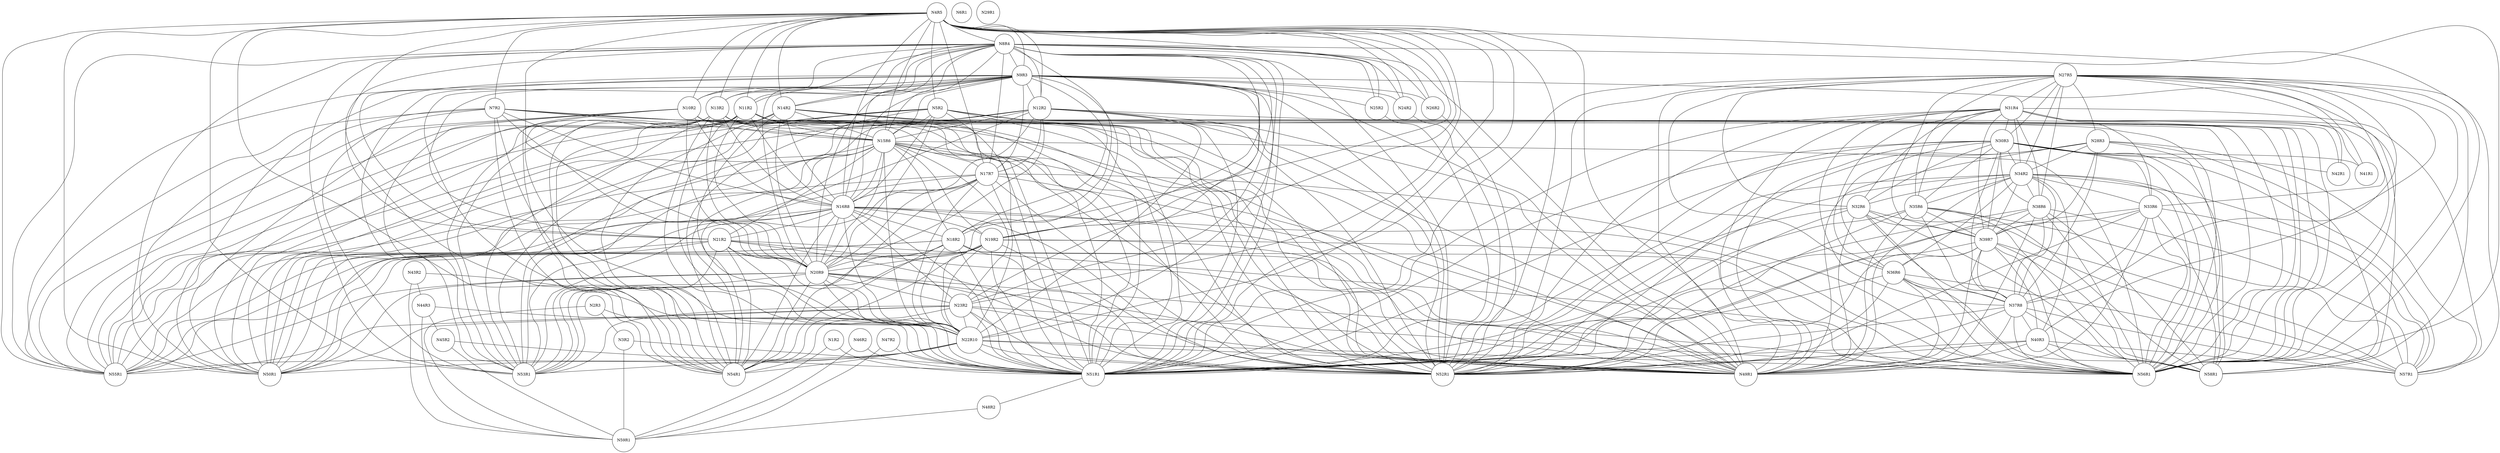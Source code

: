 graph ig {
    node [shape = circle];
    N1R2;
    N2R3;
    N3R2;
    N4R5;
    N5R2;
    N6R1;
    N7R2;
    N8R4;
    N9R3;
    N10R2;
    N11R2;
    N12R2;
    N13R2;
    N14R2;
    N15R6;
    N17R7;
    N16R8;
    N19R2;
    N18R2;
    N21R2;
    N20R9;
    N23R2;
    N22R10;
    N25R2;
    N24R2;
    N27R5;
    N26R2;
    N29R1;
    N28R3;
    N31R4;
    N30R3;
    N34R2;
    N35R6;
    N32R6;
    N33R6;
    N38R6;
    N39R7;
    N36R6;
    N37R8;
    N42R1;
    N43R2;
    N40R3;
    N41R1;
    N46R2;
    N47R2;
    N44R3;
    N45R2;
    N51R1;
    N50R1;
    N49R1;
    N48R2;
    N55R1;
    N54R1;
    N53R1;
    N52R1;
    N59R1;
    N58R1;
    N57R1;
    N56R1;
    N1R2 -- N51R1;
    N1R2 -- N59R1;
    N2R3 -- N3R2;
    N2R3 -- N51R1;
    N2R3 -- N59R1;
    N3R2 -- N51R1;
    N3R2 -- N59R1;
    N4R5 -- N11R2;
    N4R5 -- N9R3;
    N4R5 -- N8R4;
    N4R5 -- N54R1;
    N4R5 -- N53R1;
    N4R5 -- N52R1;
    N4R5 -- N56R1;
    N4R5 -- N10R2;
    N4R5 -- N55R1;
    N4R5 -- N49R1;
    N4R5 -- N7R2;
    N4R5 -- N5R2;
    N4R5 -- N50R1;
    N4R5 -- N51R1;
    N4R5 -- N12R2;
    N4R5 -- N13R2;
    N4R5 -- N14R2;
    N4R5 -- N15R6;
    N4R5 -- N17R7;
    N4R5 -- N16R8;
    N4R5 -- N19R2;
    N4R5 -- N18R2;
    N4R5 -- N21R2;
    N4R5 -- N20R9;
    N4R5 -- N23R2;
    N4R5 -- N22R10;
    N4R5 -- N26R2;
    N4R5 -- N24R2;
    N4R5 -- N25R2;
    N5R2 -- N49R1;
    N5R2 -- N54R1;
    N5R2 -- N53R1;
    N5R2 -- N55R1;
    N5R2 -- N52R1;
    N5R2 -- N56R1;
    N5R2 -- N50R1;
    N5R2 -- N51R1;
    N5R2 -- N15R6;
    N5R2 -- N16R8;
    N5R2 -- N20R9;
    N5R2 -- N22R10;
    N7R2 -- N49R1;
    N7R2 -- N54R1;
    N7R2 -- N53R1;
    N7R2 -- N55R1;
    N7R2 -- N52R1;
    N7R2 -- N56R1;
    N7R2 -- N50R1;
    N7R2 -- N51R1;
    N7R2 -- N15R6;
    N7R2 -- N16R8;
    N7R2 -- N20R9;
    N7R2 -- N22R10;
    N8R4 -- N11R2;
    N8R4 -- N9R3;
    N8R4 -- N54R1;
    N8R4 -- N53R1;
    N8R4 -- N52R1;
    N8R4 -- N56R1;
    N8R4 -- N10R2;
    N8R4 -- N55R1;
    N8R4 -- N49R1;
    N8R4 -- N50R1;
    N8R4 -- N51R1;
    N8R4 -- N12R2;
    N8R4 -- N13R2;
    N8R4 -- N14R2;
    N8R4 -- N15R6;
    N8R4 -- N17R7;
    N8R4 -- N16R8;
    N8R4 -- N19R2;
    N8R4 -- N18R2;
    N8R4 -- N21R2;
    N8R4 -- N20R9;
    N8R4 -- N23R2;
    N8R4 -- N22R10;
    N8R4 -- N26R2;
    N8R4 -- N24R2;
    N8R4 -- N25R2;
    N9R3 -- N11R2;
    N9R3 -- N54R1;
    N9R3 -- N53R1;
    N9R3 -- N52R1;
    N9R3 -- N56R1;
    N9R3 -- N10R2;
    N9R3 -- N55R1;
    N9R3 -- N49R1;
    N9R3 -- N50R1;
    N9R3 -- N51R1;
    N9R3 -- N12R2;
    N9R3 -- N13R2;
    N9R3 -- N14R2;
    N9R3 -- N15R6;
    N9R3 -- N17R7;
    N9R3 -- N16R8;
    N9R3 -- N19R2;
    N9R3 -- N18R2;
    N9R3 -- N21R2;
    N9R3 -- N20R9;
    N9R3 -- N23R2;
    N9R3 -- N22R10;
    N9R3 -- N26R2;
    N9R3 -- N24R2;
    N9R3 -- N25R2;
    N10R2 -- N54R1;
    N10R2 -- N53R1;
    N10R2 -- N52R1;
    N10R2 -- N56R1;
    N10R2 -- N55R1;
    N10R2 -- N49R1;
    N10R2 -- N50R1;
    N10R2 -- N51R1;
    N10R2 -- N15R6;
    N10R2 -- N16R8;
    N10R2 -- N20R9;
    N10R2 -- N22R10;
    N11R2 -- N54R1;
    N11R2 -- N53R1;
    N11R2 -- N52R1;
    N11R2 -- N56R1;
    N11R2 -- N55R1;
    N11R2 -- N49R1;
    N11R2 -- N50R1;
    N11R2 -- N51R1;
    N11R2 -- N15R6;
    N11R2 -- N16R8;
    N11R2 -- N20R9;
    N11R2 -- N22R10;
    N12R2 -- N51R1;
    N12R2 -- N49R1;
    N12R2 -- N50R1;
    N12R2 -- N54R1;
    N12R2 -- N53R1;
    N12R2 -- N55R1;
    N12R2 -- N52R1;
    N12R2 -- N56R1;
    N12R2 -- N15R6;
    N12R2 -- N17R7;
    N12R2 -- N16R8;
    N12R2 -- N20R9;
    N12R2 -- N22R10;
    N13R2 -- N51R1;
    N13R2 -- N49R1;
    N13R2 -- N53R1;
    N13R2 -- N52R1;
    N13R2 -- N50R1;
    N13R2 -- N54R1;
    N13R2 -- N55R1;
    N13R2 -- N56R1;
    N13R2 -- N15R6;
    N13R2 -- N16R8;
    N13R2 -- N20R9;
    N13R2 -- N22R10;
    N14R2 -- N51R1;
    N14R2 -- N49R1;
    N14R2 -- N52R1;
    N14R2 -- N50R1;
    N14R2 -- N54R1;
    N14R2 -- N53R1;
    N14R2 -- N55R1;
    N14R2 -- N56R1;
    N14R2 -- N15R6;
    N14R2 -- N16R8;
    N14R2 -- N20R9;
    N14R2 -- N22R10;
    N15R6 -- N49R1;
    N15R6 -- N51R1;
    N15R6 -- N52R1;
    N15R6 -- N50R1;
    N15R6 -- N54R1;
    N15R6 -- N53R1;
    N15R6 -- N55R1;
    N15R6 -- N56R1;
    N15R6 -- N17R7;
    N15R6 -- N16R8;
    N15R6 -- N19R2;
    N15R6 -- N18R2;
    N15R6 -- N21R2;
    N15R6 -- N20R9;
    N15R6 -- N23R2;
    N15R6 -- N22R10;
    N17R7 -- N51R1;
    N17R7 -- N49R1;
    N17R7 -- N50R1;
    N17R7 -- N52R1;
    N17R7 -- N54R1;
    N17R7 -- N53R1;
    N17R7 -- N55R1;
    N17R7 -- N56R1;
    N17R7 -- N16R8;
    N17R7 -- N20R9;
    N17R7 -- N22R10;
    N16R8 -- N51R1;
    N16R8 -- N49R1;
    N16R8 -- N50R1;
    N16R8 -- N52R1;
    N16R8 -- N54R1;
    N16R8 -- N53R1;
    N16R8 -- N55R1;
    N16R8 -- N56R1;
    N16R8 -- N19R2;
    N16R8 -- N18R2;
    N16R8 -- N21R2;
    N16R8 -- N20R9;
    N16R8 -- N23R2;
    N16R8 -- N22R10;
    N19R2 -- N51R1;
    N19R2 -- N49R1;
    N19R2 -- N50R1;
    N19R2 -- N54R1;
    N19R2 -- N53R1;
    N19R2 -- N55R1;
    N19R2 -- N52R1;
    N19R2 -- N56R1;
    N19R2 -- N20R9;
    N19R2 -- N22R10;
    N18R2 -- N51R1;
    N18R2 -- N49R1;
    N18R2 -- N50R1;
    N18R2 -- N54R1;
    N18R2 -- N53R1;
    N18R2 -- N55R1;
    N18R2 -- N52R1;
    N18R2 -- N56R1;
    N18R2 -- N20R9;
    N18R2 -- N22R10;
    N21R2 -- N51R1;
    N21R2 -- N49R1;
    N21R2 -- N54R1;
    N21R2 -- N53R1;
    N21R2 -- N55R1;
    N21R2 -- N52R1;
    N21R2 -- N56R1;
    N21R2 -- N50R1;
    N21R2 -- N20R9;
    N21R2 -- N22R10;
    N20R9 -- N49R1;
    N20R9 -- N51R1;
    N20R9 -- N54R1;
    N20R9 -- N53R1;
    N20R9 -- N55R1;
    N20R9 -- N52R1;
    N20R9 -- N56R1;
    N20R9 -- N50R1;
    N20R9 -- N23R2;
    N20R9 -- N22R10;
    N23R2 -- N51R1;
    N23R2 -- N49R1;
    N23R2 -- N54R1;
    N23R2 -- N53R1;
    N23R2 -- N55R1;
    N23R2 -- N52R1;
    N23R2 -- N56R1;
    N23R2 -- N50R1;
    N23R2 -- N22R10;
    N22R10 -- N50R1;
    N22R10 -- N51R1;
    N22R10 -- N49R1;
    N22R10 -- N54R1;
    N22R10 -- N53R1;
    N22R10 -- N55R1;
    N22R10 -- N52R1;
    N22R10 -- N56R1;
    N25R2 -- N52R1;
    N24R2 -- N52R1;
    N27R5 -- N31R4;
    N27R5 -- N30R3;
    N27R5 -- N56R1;
    N27R5 -- N49R1;
    N27R5 -- N51R1;
    N27R5 -- N34R2;
    N27R5 -- N52R1;
    N27R5 -- N35R6;
    N27R5 -- N32R6;
    N27R5 -- N57R1;
    N27R5 -- N28R3;
    N27R5 -- N58R1;
    N27R5 -- N33R6;
    N27R5 -- N38R6;
    N27R5 -- N39R7;
    N27R5 -- N36R6;
    N27R5 -- N37R8;
    N27R5 -- N40R3;
    N27R5 -- N41R1;
    N27R5 -- N42R1;
    N26R2 -- N52R1;
    N28R3 -- N56R1;
    N28R3 -- N49R1;
    N28R3 -- N51R1;
    N28R3 -- N34R2;
    N28R3 -- N52R1;
    N28R3 -- N57R1;
    N28R3 -- N58R1;
    N28R3 -- N39R7;
    N28R3 -- N37R8;
    N31R4 -- N34R2;
    N31R4 -- N49R1;
    N31R4 -- N51R1;
    N31R4 -- N52R1;
    N31R4 -- N30R3;
    N31R4 -- N56R1;
    N31R4 -- N35R6;
    N31R4 -- N32R6;
    N31R4 -- N57R1;
    N31R4 -- N58R1;
    N31R4 -- N33R6;
    N31R4 -- N38R6;
    N31R4 -- N39R7;
    N31R4 -- N36R6;
    N31R4 -- N37R8;
    N31R4 -- N41R1;
    N31R4 -- N42R1;
    N30R3 -- N34R2;
    N30R3 -- N56R1;
    N30R3 -- N49R1;
    N30R3 -- N51R1;
    N30R3 -- N52R1;
    N30R3 -- N35R6;
    N30R3 -- N32R6;
    N30R3 -- N57R1;
    N30R3 -- N58R1;
    N30R3 -- N33R6;
    N30R3 -- N38R6;
    N30R3 -- N39R7;
    N30R3 -- N36R6;
    N30R3 -- N37R8;
    N30R3 -- N41R1;
    N30R3 -- N42R1;
    N34R2 -- N51R1;
    N34R2 -- N49R1;
    N34R2 -- N52R1;
    N34R2 -- N56R1;
    N34R2 -- N35R6;
    N34R2 -- N32R6;
    N34R2 -- N57R1;
    N34R2 -- N58R1;
    N34R2 -- N33R6;
    N34R2 -- N38R6;
    N34R2 -- N39R7;
    N34R2 -- N36R6;
    N34R2 -- N37R8;
    N34R2 -- N40R3;
    N35R6 -- N51R1;
    N35R6 -- N49R1;
    N35R6 -- N52R1;
    N35R6 -- N56R1;
    N35R6 -- N57R1;
    N35R6 -- N58R1;
    N35R6 -- N39R7;
    N35R6 -- N37R8;
    N32R6 -- N49R1;
    N32R6 -- N51R1;
    N32R6 -- N52R1;
    N32R6 -- N56R1;
    N32R6 -- N57R1;
    N32R6 -- N58R1;
    N32R6 -- N39R7;
    N32R6 -- N37R8;
    N33R6 -- N49R1;
    N33R6 -- N51R1;
    N33R6 -- N52R1;
    N33R6 -- N57R1;
    N33R6 -- N56R1;
    N33R6 -- N58R1;
    N33R6 -- N39R7;
    N33R6 -- N37R8;
    N38R6 -- N56R1;
    N38R6 -- N51R1;
    N38R6 -- N49R1;
    N38R6 -- N52R1;
    N38R6 -- N57R1;
    N38R6 -- N58R1;
    N38R6 -- N39R7;
    N38R6 -- N37R8;
    N39R7 -- N57R1;
    N39R7 -- N56R1;
    N39R7 -- N49R1;
    N39R7 -- N51R1;
    N39R7 -- N52R1;
    N39R7 -- N58R1;
    N39R7 -- N36R6;
    N39R7 -- N37R8;
    N39R7 -- N40R3;
    N36R6 -- N51R1;
    N36R6 -- N49R1;
    N36R6 -- N57R1;
    N36R6 -- N56R1;
    N36R6 -- N52R1;
    N36R6 -- N58R1;
    N36R6 -- N37R8;
    N37R8 -- N49R1;
    N37R8 -- N56R1;
    N37R8 -- N51R1;
    N37R8 -- N52R1;
    N37R8 -- N57R1;
    N37R8 -- N58R1;
    N37R8 -- N40R3;
    N43R2 -- N44R3;
    N43R2 -- N59R1;
    N43R2 -- N51R1;
    N40R3 -- N56R1;
    N40R3 -- N49R1;
    N40R3 -- N51R1;
    N40R3 -- N52R1;
    N40R3 -- N57R1;
    N40R3 -- N58R1;
    N46R2 -- N51R1;
    N46R2 -- N59R1;
    N47R2 -- N51R1;
    N47R2 -- N59R1;
    N44R3 -- N45R2;
    N44R3 -- N51R1;
    N44R3 -- N59R1;
    N45R2 -- N51R1;
    N45R2 -- N59R1;
    N51R1 -- N48R2;
    N48R2 -- N59R1;
}


